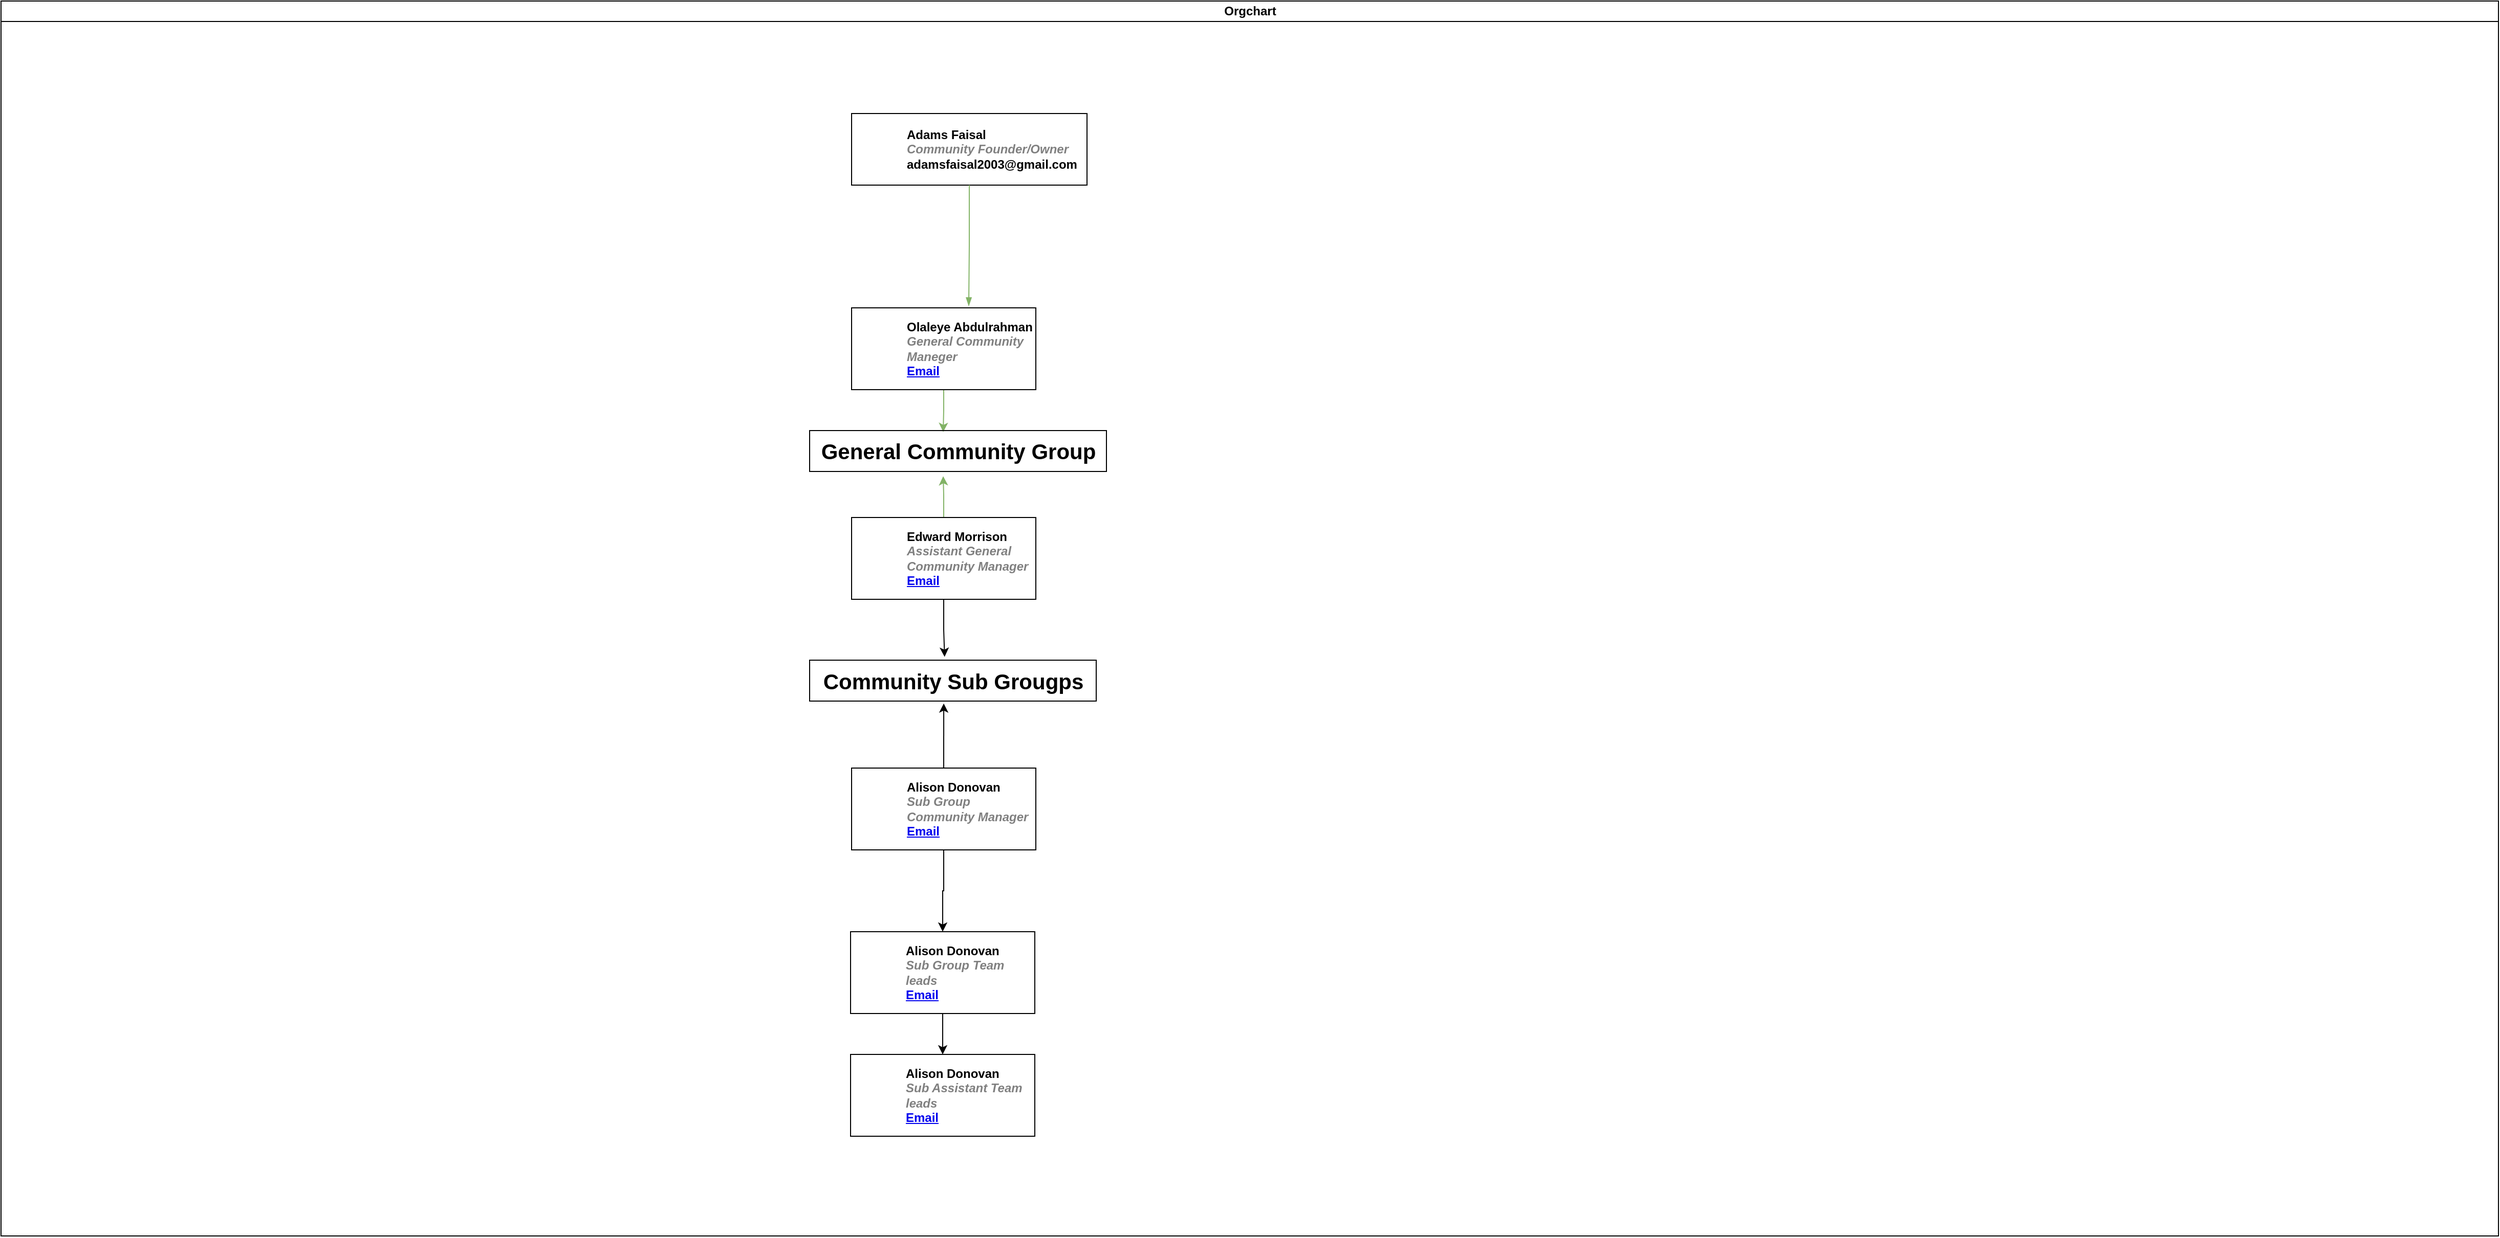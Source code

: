 <mxfile version="21.6.8" type="github">
  <diagram id="prtHgNgQTEPvFCAcTncT" name="Page-1">
    <mxGraphModel dx="1994" dy="1815" grid="1" gridSize="10" guides="1" tooltips="1" connect="1" arrows="1" fold="1" page="1" pageScale="1" pageWidth="827" pageHeight="1169" math="0" shadow="0">
      <root>
        <mxCell id="0" />
        <mxCell id="1" parent="0" />
        <mxCell id="dNxyNK7c78bLwvsdeMH5-11" value="Orgchart" style="swimlane;html=1;startSize=20;horizontal=1;containerType=tree;glass=0;aspect=fixed;gradientColor=none;swimlaneFillColor=none;" parent="1" vertex="1">
          <mxGeometry x="-430" y="-20" width="2440" height="1207.56" as="geometry" />
        </mxCell>
        <UserObject label="Adams Faisal&lt;br&gt;&lt;font color=&quot;#808080&quot;&gt;&lt;i&gt;Community Founder/Owner&lt;/i&gt;&lt;/font&gt;&lt;br&gt;adamsfaisal2003@gmail.com" name="Tessa Miller" position="CFO" location="Office 1" email="me@example.com" placeholders="1" link="https://www.draw.io" id="dNxyNK7c78bLwvsdeMH5-12">
          <mxCell style="label;image=https://cdn3.iconfinder.com/data/icons/user-avatars-1/512/users-3-128.png;whiteSpace=wrap;html=1;rounded=0;glass=0;treeMoving=1;treeFolding=1;" parent="dNxyNK7c78bLwvsdeMH5-11" vertex="1">
            <mxGeometry x="831" y="110" width="230" height="70" as="geometry" />
          </mxCell>
        </UserObject>
        <mxCell id="Wzb5SHQhx_5e0W50M0eX-6" style="edgeStyle=orthogonalEdgeStyle;rounded=0;orthogonalLoop=1;jettySize=auto;html=1;exitX=0.5;exitY=0;exitDx=0;exitDy=0;entryX=0.45;entryY=1.115;entryDx=0;entryDy=0;entryPerimeter=0;fillColor=#d5e8d4;strokeColor=#82b366;" edge="1" parent="dNxyNK7c78bLwvsdeMH5-11" source="dNxyNK7c78bLwvsdeMH5-14" target="Wzb5SHQhx_5e0W50M0eX-2">
          <mxGeometry relative="1" as="geometry">
            <Array as="points">
              <mxPoint x="921" y="483" />
            </Array>
          </mxGeometry>
        </mxCell>
        <mxCell id="Wzb5SHQhx_5e0W50M0eX-12" style="edgeStyle=orthogonalEdgeStyle;rounded=0;orthogonalLoop=1;jettySize=auto;html=1;exitX=0.5;exitY=1;exitDx=0;exitDy=0;entryX=0.471;entryY=-0.082;entryDx=0;entryDy=0;entryPerimeter=0;" edge="1" parent="dNxyNK7c78bLwvsdeMH5-11" source="dNxyNK7c78bLwvsdeMH5-14" target="Wzb5SHQhx_5e0W50M0eX-11">
          <mxGeometry relative="1" as="geometry" />
        </mxCell>
        <UserObject label="%name%&lt;br&gt;&lt;i style=&quot;&quot;&gt;&lt;font color=&quot;#808080&quot;&gt;Assistant&amp;nbsp;General Community Manager&lt;/font&gt;&lt;/i&gt;&lt;br&gt;&lt;a href=&quot;mailto:%email%&quot;&gt;Email&lt;/a&gt;" name="Edward Morrison" position="Brand Manager" location="Office 2" email="me@example.com" placeholders="1" link="https://www.draw.io" id="dNxyNK7c78bLwvsdeMH5-14">
          <mxCell style="label;image=https://cdn3.iconfinder.com/data/icons/user-avatars-1/512/users-10-3-128.png;whiteSpace=wrap;html=1;rounded=0;glass=0;treeFolding=1;treeMoving=1;" parent="dNxyNK7c78bLwvsdeMH5-11" vertex="1">
            <mxGeometry x="831" y="505" width="180" height="80" as="geometry" />
          </mxCell>
        </UserObject>
        <mxCell id="dNxyNK7c78bLwvsdeMH5-15" value="" style="endArrow=blockThin;endFill=1;fontSize=11;edgeStyle=elbowEdgeStyle;elbow=vertical;rounded=0;entryX=0.636;entryY=-0.022;entryDx=0;entryDy=0;entryPerimeter=0;fillColor=#d5e8d4;strokeColor=#82b366;" parent="dNxyNK7c78bLwvsdeMH5-11" source="dNxyNK7c78bLwvsdeMH5-12" target="dNxyNK7c78bLwvsdeMH5-16" edge="1">
          <mxGeometry relative="1" as="geometry" />
        </mxCell>
        <mxCell id="Wzb5SHQhx_5e0W50M0eX-5" style="edgeStyle=orthogonalEdgeStyle;rounded=0;orthogonalLoop=1;jettySize=auto;html=1;exitX=0.5;exitY=1;exitDx=0;exitDy=0;entryX=0.45;entryY=0.035;entryDx=0;entryDy=0;entryPerimeter=0;fillColor=#d5e8d4;strokeColor=#82b366;" edge="1" parent="dNxyNK7c78bLwvsdeMH5-11" source="dNxyNK7c78bLwvsdeMH5-16" target="Wzb5SHQhx_5e0W50M0eX-2">
          <mxGeometry relative="1" as="geometry" />
        </mxCell>
        <UserObject label="Olaleye Abdulrahman&lt;br&gt;&lt;font color=&quot;#808080&quot;&gt;&lt;i&gt;General Community Maneger&lt;/i&gt;&lt;/font&gt;&lt;br&gt;&lt;a href=&quot;mailto:%email%&quot;&gt;Email&lt;/a&gt;" name="Evan Valet" position="HR Director" location="Office 4" email="me@example.com" placeholders="1" link="https://www.draw.io" id="dNxyNK7c78bLwvsdeMH5-16">
          <mxCell style="label;image=https://cdn3.iconfinder.com/data/icons/user-avatars-1/512/users-9-2-128.png;whiteSpace=wrap;html=1;rounded=0;glass=0;treeFolding=1;treeMoving=1;" parent="dNxyNK7c78bLwvsdeMH5-11" vertex="1">
            <mxGeometry x="831" y="300" width="180" height="80" as="geometry" />
          </mxCell>
        </UserObject>
        <mxCell id="Wzb5SHQhx_5e0W50M0eX-2" value="&lt;b&gt;&lt;font style=&quot;font-size: 21px;&quot;&gt;General Community Group&lt;/font&gt;&lt;/b&gt;" style="text;html=1;align=center;verticalAlign=middle;resizable=1;points=[];autosize=1;strokeColor=default;fillColor=none;movable=1;rotatable=1;deletable=1;editable=1;locked=0;connectable=1;rounded=0;" vertex="1" parent="dNxyNK7c78bLwvsdeMH5-11">
          <mxGeometry x="790" y="420" width="290" height="40" as="geometry" />
        </mxCell>
        <mxCell id="Wzb5SHQhx_5e0W50M0eX-14" style="edgeStyle=orthogonalEdgeStyle;rounded=0;orthogonalLoop=1;jettySize=auto;html=1;exitX=0.5;exitY=0;exitDx=0;exitDy=0;entryX=0.468;entryY=1.058;entryDx=0;entryDy=0;entryPerimeter=0;" edge="1" parent="dNxyNK7c78bLwvsdeMH5-11" source="dNxyNK7c78bLwvsdeMH5-18" target="Wzb5SHQhx_5e0W50M0eX-11">
          <mxGeometry relative="1" as="geometry">
            <mxPoint x="920" y="710" as="targetPoint" />
          </mxGeometry>
        </mxCell>
        <mxCell id="Wzb5SHQhx_5e0W50M0eX-15" style="edgeStyle=orthogonalEdgeStyle;rounded=0;orthogonalLoop=1;jettySize=auto;html=1;exitX=0.5;exitY=1;exitDx=0;exitDy=0;entryX=0.5;entryY=0;entryDx=0;entryDy=0;" edge="1" parent="dNxyNK7c78bLwvsdeMH5-11" source="dNxyNK7c78bLwvsdeMH5-18" target="Wzb5SHQhx_5e0W50M0eX-10">
          <mxGeometry relative="1" as="geometry" />
        </mxCell>
        <UserObject label="%name%&lt;br&gt;&lt;i style=&quot;color: gray&quot;&gt;Sub Group Community Manager&lt;/i&gt;&lt;br&gt;&lt;a href=&quot;mailto:%email%&quot;&gt;Email&lt;/a&gt;" name="Alison Donovan" position="System Admin" location="Office 3" email="me@example.com" placeholders="1" link="https://www.draw.io" id="dNxyNK7c78bLwvsdeMH5-18">
          <mxCell style="label;image=https://cdn3.iconfinder.com/data/icons/user-avatars-1/512/users-2-128.png;whiteSpace=wrap;html=1;rounded=0;glass=0;" parent="dNxyNK7c78bLwvsdeMH5-11" vertex="1">
            <mxGeometry x="831" y="750" width="180" height="80" as="geometry" />
          </mxCell>
        </UserObject>
        <UserObject label="%name%&lt;br&gt;&lt;font color=&quot;#808080&quot;&gt;&lt;i&gt;Sub Group Team leads&lt;/i&gt;&lt;/font&gt;&lt;br&gt;&lt;a href=&quot;mailto:%email%&quot;&gt;Email&lt;/a&gt;" name="Alison Donovan" position="System Admin" location="Office 3" email="me@example.com" placeholders="1" link="https://www.draw.io" id="Wzb5SHQhx_5e0W50M0eX-10">
          <mxCell style="label;image=https://cdn3.iconfinder.com/data/icons/user-avatars-1/512/users-2-128.png;whiteSpace=wrap;html=1;rounded=0;glass=0;" vertex="1" parent="dNxyNK7c78bLwvsdeMH5-11">
            <mxGeometry x="830" y="910" width="180" height="80" as="geometry" />
          </mxCell>
        </UserObject>
        <mxCell id="Wzb5SHQhx_5e0W50M0eX-11" value="&lt;b&gt;&lt;font style=&quot;font-size: 21px;&quot;&gt;Community Sub Grougps&lt;/font&gt;&lt;/b&gt;" style="text;html=1;align=center;verticalAlign=middle;resizable=0;points=[];autosize=1;strokeColor=default;fillColor=none;" vertex="1" parent="dNxyNK7c78bLwvsdeMH5-11">
          <mxGeometry x="790" y="644.5" width="280" height="40" as="geometry" />
        </mxCell>
        <mxCell id="Wzb5SHQhx_5e0W50M0eX-34" style="edgeStyle=orthogonalEdgeStyle;rounded=0;orthogonalLoop=1;jettySize=auto;html=1;exitX=0.5;exitY=1;exitDx=0;exitDy=0;entryX=0.5;entryY=0;entryDx=0;entryDy=0;" edge="1" target="Wzb5SHQhx_5e0W50M0eX-35" source="Wzb5SHQhx_5e0W50M0eX-10" parent="dNxyNK7c78bLwvsdeMH5-11">
          <mxGeometry relative="1" as="geometry">
            <mxPoint x="551" y="760" as="sourcePoint" />
          </mxGeometry>
        </mxCell>
        <UserObject label="%name%&lt;br&gt;&lt;font color=&quot;#808080&quot;&gt;&lt;i&gt;Sub Assistant Team leads&lt;/i&gt;&lt;/font&gt;&lt;br&gt;&lt;a href=&quot;mailto:%email%&quot;&gt;Email&lt;/a&gt;" name="Alison Donovan" position="System Admin" location="Office 3" email="me@example.com" placeholders="1" link="https://www.draw.io" id="Wzb5SHQhx_5e0W50M0eX-35">
          <mxCell style="label;image=https://cdn3.iconfinder.com/data/icons/user-avatars-1/512/users-2-128.png;whiteSpace=wrap;html=1;rounded=0;glass=0;" vertex="1" parent="dNxyNK7c78bLwvsdeMH5-11">
            <mxGeometry x="830" y="1030" width="180" height="80" as="geometry" />
          </mxCell>
        </UserObject>
      </root>
    </mxGraphModel>
  </diagram>
</mxfile>
